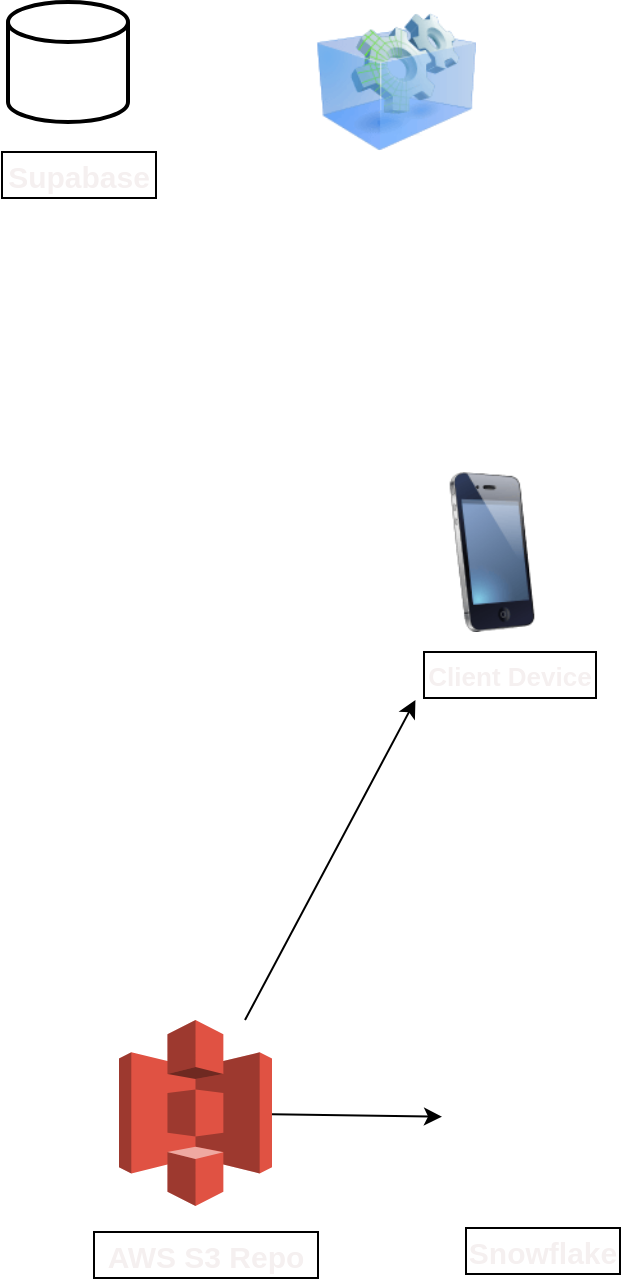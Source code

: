 <mxfile>
    <diagram id="UGzyJg7uymgrEgvPrphl" name="Page-1">
        <mxGraphModel dx="1900" dy="786" grid="0" gridSize="10" guides="1" tooltips="1" connect="1" arrows="1" fold="1" page="1" pageScale="1" pageWidth="850" pageHeight="1100" math="0" shadow="0">
            <root>
                <mxCell id="0"/>
                <mxCell id="1" parent="0"/>
                <mxCell id="3" value="" style="strokeWidth=2;html=1;shape=mxgraph.flowchart.database;whiteSpace=wrap;" parent="1" vertex="1">
                    <mxGeometry x="291" y="41" width="60" height="60" as="geometry"/>
                </mxCell>
                <mxCell id="4" value="&lt;b&gt;&lt;font color=&quot;#f5f0f0&quot; style=&quot;font-size: 15px;&quot;&gt;Supabase&lt;/font&gt;&lt;/b&gt;" style="rounded=0;whiteSpace=wrap;html=1;" parent="1" vertex="1">
                    <mxGeometry x="288" y="116" width="77" height="23" as="geometry"/>
                </mxCell>
                <mxCell id="12" value="" style="edgeStyle=none;html=1;" edge="1" parent="1" source="5" target="10">
                    <mxGeometry relative="1" as="geometry"/>
                </mxCell>
                <mxCell id="13" style="edgeStyle=none;html=1;" edge="1" parent="1" source="5">
                    <mxGeometry relative="1" as="geometry">
                        <mxPoint x="494.722" y="389.947" as="targetPoint"/>
                    </mxGeometry>
                </mxCell>
                <mxCell id="5" value="" style="outlineConnect=0;dashed=0;verticalLabelPosition=bottom;verticalAlign=top;align=center;html=1;shape=mxgraph.aws3.s3;fillColor=#E05243;gradientColor=none;fontSize=15;fontColor=#f5f0f0;" parent="1" vertex="1">
                    <mxGeometry x="346.5" y="550" width="76.5" height="93" as="geometry"/>
                </mxCell>
                <mxCell id="6" value="&lt;b&gt;&lt;font color=&quot;#f5f0f0&quot; style=&quot;font-size: 15px;&quot;&gt;AWS S3 Repo&lt;/font&gt;&lt;/b&gt;" style="rounded=0;whiteSpace=wrap;html=1;" parent="1" vertex="1">
                    <mxGeometry x="334" y="656" width="112" height="23" as="geometry"/>
                </mxCell>
                <mxCell id="7" value="" style="image;html=1;image=img/lib/clip_art/telecommunication/iPhone_128x128.png;fontSize=15;fontColor=#f5f0f0;" parent="1" vertex="1">
                    <mxGeometry x="493" y="276" width="80" height="80" as="geometry"/>
                </mxCell>
                <mxCell id="8" value="&lt;font size=&quot;1&quot; color=&quot;#f5f0f0&quot;&gt;&lt;b style=&quot;font-size: 13px;&quot;&gt;Client Device&lt;/b&gt;&lt;/font&gt;" style="rounded=0;whiteSpace=wrap;html=1;" parent="1" vertex="1">
                    <mxGeometry x="499" y="366" width="86" height="23" as="geometry"/>
                </mxCell>
                <mxCell id="9" value="" style="image;html=1;image=img/lib/clip_art/computers/Virtual_Application_128x128.png;fontSize=13;fontColor=#f5f0f0;" parent="1" vertex="1">
                    <mxGeometry x="445" y="41" width="80" height="80" as="geometry"/>
                </mxCell>
                <mxCell id="10" value="" style="shape=mxgraph.signs.nature.snowflake;html=1;pointerEvents=1;fillColor=#FFFFFF;strokeColor=none;verticalLabelPosition=bottom;verticalAlign=top;align=center;" vertex="1" parent="1">
                    <mxGeometry x="508" y="550" width="87" height="98" as="geometry"/>
                </mxCell>
                <mxCell id="11" value="&lt;b&gt;&lt;font color=&quot;#f5f0f0&quot; style=&quot;font-size: 15px;&quot;&gt;Snowflake&lt;/font&gt;&lt;/b&gt;" style="rounded=0;whiteSpace=wrap;html=1;" vertex="1" parent="1">
                    <mxGeometry x="520" y="654" width="77" height="23" as="geometry"/>
                </mxCell>
            </root>
        </mxGraphModel>
    </diagram>
</mxfile>